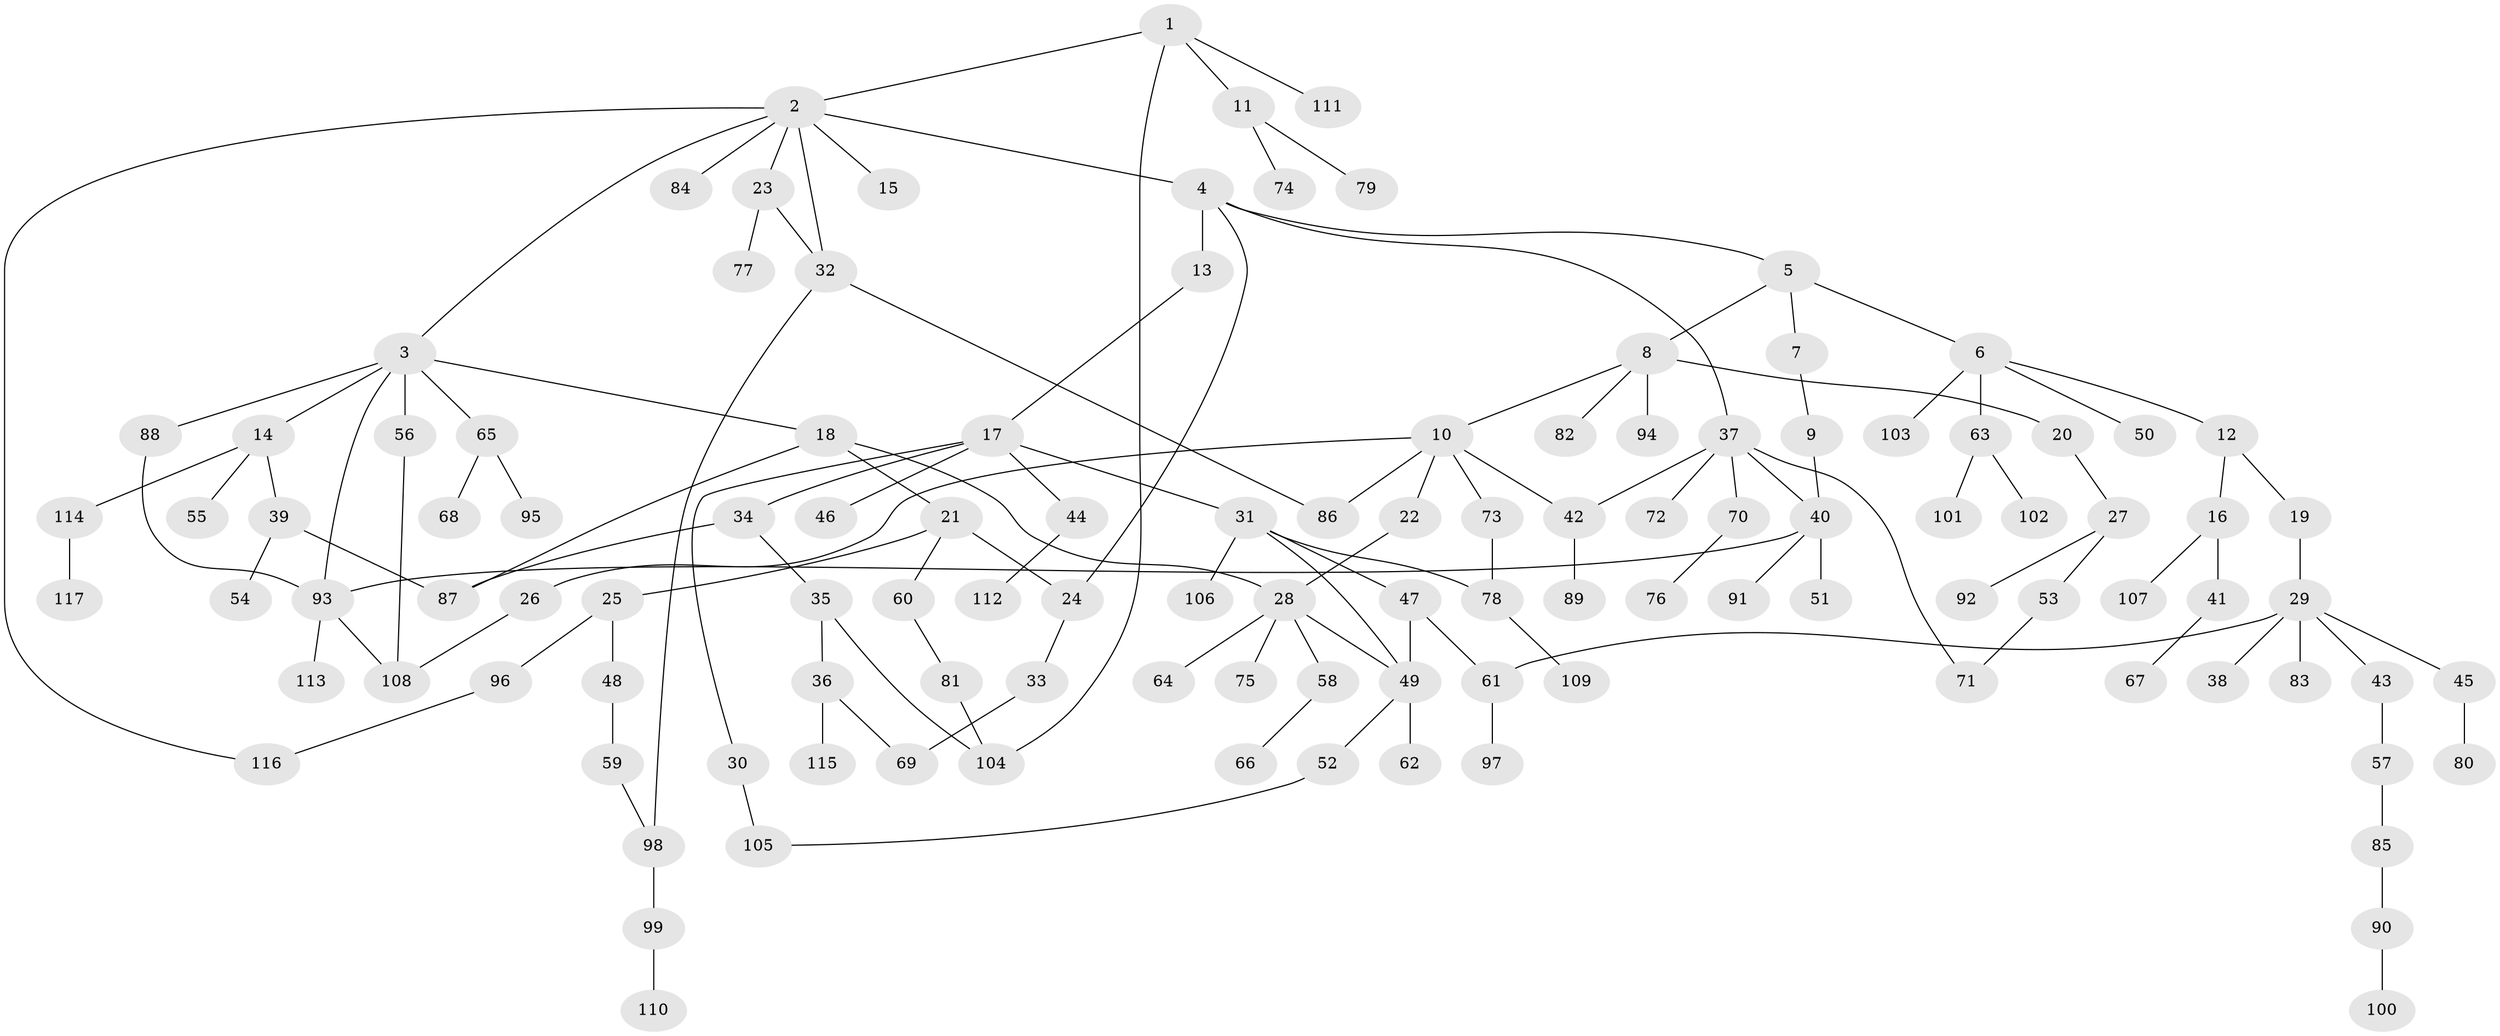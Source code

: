 // coarse degree distribution, {5: 0.06172839506172839, 12: 0.012345679012345678, 7: 0.012345679012345678, 2: 0.20987654320987653, 4: 0.1111111111111111, 6: 0.04938271604938271, 1: 0.4074074074074074, 3: 0.13580246913580246}
// Generated by graph-tools (version 1.1) at 2025/51/02/27/25 19:51:39]
// undirected, 117 vertices, 139 edges
graph export_dot {
graph [start="1"]
  node [color=gray90,style=filled];
  1;
  2;
  3;
  4;
  5;
  6;
  7;
  8;
  9;
  10;
  11;
  12;
  13;
  14;
  15;
  16;
  17;
  18;
  19;
  20;
  21;
  22;
  23;
  24;
  25;
  26;
  27;
  28;
  29;
  30;
  31;
  32;
  33;
  34;
  35;
  36;
  37;
  38;
  39;
  40;
  41;
  42;
  43;
  44;
  45;
  46;
  47;
  48;
  49;
  50;
  51;
  52;
  53;
  54;
  55;
  56;
  57;
  58;
  59;
  60;
  61;
  62;
  63;
  64;
  65;
  66;
  67;
  68;
  69;
  70;
  71;
  72;
  73;
  74;
  75;
  76;
  77;
  78;
  79;
  80;
  81;
  82;
  83;
  84;
  85;
  86;
  87;
  88;
  89;
  90;
  91;
  92;
  93;
  94;
  95;
  96;
  97;
  98;
  99;
  100;
  101;
  102;
  103;
  104;
  105;
  106;
  107;
  108;
  109;
  110;
  111;
  112;
  113;
  114;
  115;
  116;
  117;
  1 -- 2;
  1 -- 11;
  1 -- 111;
  1 -- 104;
  2 -- 3;
  2 -- 4;
  2 -- 15;
  2 -- 23;
  2 -- 84;
  2 -- 116;
  2 -- 32;
  3 -- 14;
  3 -- 18;
  3 -- 56;
  3 -- 65;
  3 -- 88;
  3 -- 93;
  4 -- 5;
  4 -- 13;
  4 -- 37;
  4 -- 24;
  5 -- 6;
  5 -- 7;
  5 -- 8;
  6 -- 12;
  6 -- 50;
  6 -- 63;
  6 -- 103;
  7 -- 9;
  8 -- 10;
  8 -- 20;
  8 -- 82;
  8 -- 94;
  9 -- 40;
  10 -- 22;
  10 -- 26;
  10 -- 73;
  10 -- 86;
  10 -- 42;
  11 -- 74;
  11 -- 79;
  12 -- 16;
  12 -- 19;
  13 -- 17;
  14 -- 39;
  14 -- 55;
  14 -- 114;
  16 -- 41;
  16 -- 107;
  17 -- 30;
  17 -- 31;
  17 -- 34;
  17 -- 44;
  17 -- 46;
  18 -- 21;
  18 -- 28;
  18 -- 87;
  19 -- 29;
  20 -- 27;
  21 -- 24;
  21 -- 25;
  21 -- 60;
  22 -- 28;
  23 -- 32;
  23 -- 77;
  24 -- 33;
  25 -- 48;
  25 -- 96;
  26 -- 108;
  27 -- 53;
  27 -- 92;
  28 -- 58;
  28 -- 64;
  28 -- 75;
  28 -- 49;
  29 -- 38;
  29 -- 43;
  29 -- 45;
  29 -- 83;
  29 -- 61;
  30 -- 105;
  31 -- 47;
  31 -- 49;
  31 -- 78;
  31 -- 106;
  32 -- 98;
  32 -- 86;
  33 -- 69;
  34 -- 35;
  34 -- 87;
  35 -- 36;
  35 -- 104;
  36 -- 69;
  36 -- 115;
  37 -- 42;
  37 -- 70;
  37 -- 71;
  37 -- 72;
  37 -- 40;
  39 -- 54;
  39 -- 87;
  40 -- 51;
  40 -- 91;
  40 -- 93;
  41 -- 67;
  42 -- 89;
  43 -- 57;
  44 -- 112;
  45 -- 80;
  47 -- 61;
  47 -- 49;
  48 -- 59;
  49 -- 52;
  49 -- 62;
  52 -- 105;
  53 -- 71;
  56 -- 108;
  57 -- 85;
  58 -- 66;
  59 -- 98;
  60 -- 81;
  61 -- 97;
  63 -- 101;
  63 -- 102;
  65 -- 68;
  65 -- 95;
  70 -- 76;
  73 -- 78;
  78 -- 109;
  81 -- 104;
  85 -- 90;
  88 -- 93;
  90 -- 100;
  93 -- 108;
  93 -- 113;
  96 -- 116;
  98 -- 99;
  99 -- 110;
  114 -- 117;
}
